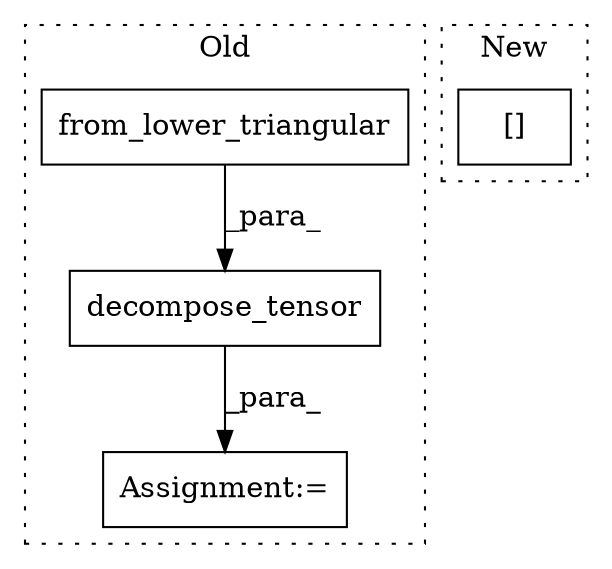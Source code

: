 digraph G {
subgraph cluster0 {
1 [label="decompose_tensor" a="32" s="11840,11911" l="17,1" shape="box"];
3 [label="from_lower_triangular" a="32" s="11857,11910" l="22,1" shape="box"];
4 [label="Assignment:=" a="7" s="11838" l="2" shape="box"];
label = "Old";
style="dotted";
}
subgraph cluster1 {
2 [label="[]" a="2" s="11943,11956" l="12,1" shape="box"];
label = "New";
style="dotted";
}
1 -> 4 [label="_para_"];
3 -> 1 [label="_para_"];
}